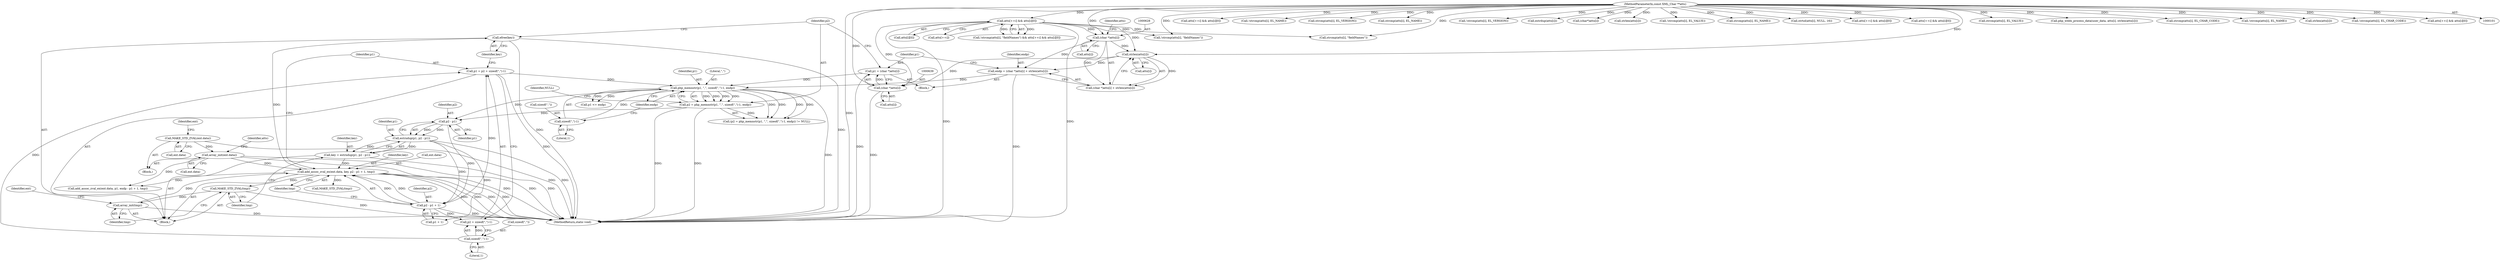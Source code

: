 digraph "1_php-src_c4cca4c20e75359c9a13a1f9a36cb7b4e9601d29?w=1@API" {
"1000687" [label="(Call,efree(key))"];
"1000668" [label="(Call,add_assoc_zval_ex(ent.data, key, p2 - p1 + 1, tmp))"];
"1000584" [label="(Call,array_init(ent.data))"];
"1000580" [label="(Call,MAKE_STD_ZVAL(ent.data))"];
"1000657" [label="(Call,key = estrndup(p1, p2 - p1))"];
"1000659" [label="(Call,estrndup(p1, p2 - p1))"];
"1000661" [label="(Call,p2 - p1)"];
"1000645" [label="(Call,p2 = php_memnstr(p1, \",\", sizeof(\",\")-1, endp))"];
"1000647" [label="(Call,php_memnstr(p1, \",\", sizeof(\",\")-1, endp))"];
"1000679" [label="(Call,p1 = p2 + sizeof(\",\")-1)"];
"1000673" [label="(Call,p2 - p1 + 1)"];
"1000683" [label="(Call,sizeof(\",\")-1)"];
"1000636" [label="(Call,p1 = (char *)atts[i])"];
"1000638" [label="(Call,(char *)atts[i])"];
"1000608" [label="(Call,atts[++i] && atts[i][0])"];
"1000104" [label="(MethodParameterIn,const XML_Char **atts)"];
"1000632" [label="(Call,strlen(atts[i]))"];
"1000627" [label="(Call,(char *)atts[i])"];
"1000650" [label="(Call,sizeof(\",\")-1)"];
"1000624" [label="(Call,endp = (char *)atts[i] + strlen(atts[i]))"];
"1000666" [label="(Call,array_init(tmp))"];
"1000664" [label="(Call,MAKE_STD_ZVAL(tmp))"];
"1000678" [label="(Identifier,tmp)"];
"1000687" [label="(Call,efree(key))"];
"1000362" [label="(Call,atts[++i] && atts[i][0])"];
"1000651" [label="(Call,sizeof(\",\"))"];
"1000864" [label="(MethodReturn,static void)"];
"1000581" [label="(Call,ent.data)"];
"1000532" [label="(Call,!strcmp(atts[i], EL_NAME))"];
"1000134" [label="(Call,strcmp(atts[i], EL_VERSION))"];
"1000653" [label="(Literal,1)"];
"1000586" [label="(Identifier,ent)"];
"1000658" [label="(Identifier,key)"];
"1000757" [label="(Call,strcmp(atts[i], EL_NAME))"];
"1000585" [label="(Call,ent.data)"];
"1000602" [label="(Call,!strcmp(atts[i], \"fieldNames\"))"];
"1000133" [label="(Call,!strcmp(atts[i], EL_VERSION))"];
"1000644" [label="(Call,(p2 = php_memnstr(p1, \",\", sizeof(\",\")-1, endp)) != NULL)"];
"1000561" [label="(Call,estrdup(atts[i]))"];
"1000584" [label="(Call,array_init(ent.data))"];
"1000613" [label="(Call,atts[i][0])"];
"1000797" [label="(Call,(char*)atts[i])"];
"1000803" [label="(Call,strlen(atts[i]))"];
"1000625" [label="(Identifier,endp)"];
"1000669" [label="(Call,ent.data)"];
"1000662" [label="(Identifier,p2)"];
"1000356" [label="(Call,!strcmp(atts[i], EL_VALUE))"];
"1000104" [label="(MethodParameterIn,const XML_Char **atts)"];
"1000533" [label="(Call,strcmp(atts[i], EL_NAME))"];
"1000629" [label="(Call,atts[i])"];
"1000281" [label="(Call,strtol(atts[i], NULL, 16))"];
"1000640" [label="(Call,atts[i])"];
"1000670" [label="(Identifier,ent)"];
"1000646" [label="(Identifier,p2)"];
"1000672" [label="(Identifier,key)"];
"1000655" [label="(Identifier,NULL)"];
"1000609" [label="(Call,atts[++i])"];
"1000681" [label="(Call,p2 + sizeof(\",\")-1)"];
"1000660" [label="(Identifier,p1)"];
"1000657" [label="(Call,key = estrndup(p1, p2 - p1))"];
"1000627" [label="(Call,(char *)atts[i])"];
"1000580" [label="(Call,MAKE_STD_ZVAL(ent.data))"];
"1000762" [label="(Call,atts[++i] && atts[i][0])"];
"1000679" [label="(Call,p1 = p2 + sizeof(\",\")-1)"];
"1000649" [label="(Literal,\",\")"];
"1000262" [label="(Call,atts[++i] && atts[i][0])"];
"1000673" [label="(Call,p2 - p1 + 1)"];
"1000603" [label="(Call,strcmp(atts[i], \"fieldNames\"))"];
"1000357" [label="(Call,strcmp(atts[i], EL_VALUE))"];
"1000401" [label="(Call,php_wddx_process_data(user_data, atts[i], strlen(atts[i])))"];
"1000589" [label="(Identifier,atts)"];
"1000684" [label="(Call,sizeof(\",\"))"];
"1000257" [label="(Call,strcmp(atts[i], EL_CHAR_CODE))"];
"1000648" [label="(Identifier,p1)"];
"1000601" [label="(Call,!strcmp(atts[i], \"fieldNames\") && atts[++i] && atts[i][0])"];
"1000667" [label="(Identifier,tmp)"];
"1000686" [label="(Literal,1)"];
"1000645" [label="(Call,p2 = php_memnstr(p1, \",\", sizeof(\",\")-1, endp))"];
"1000663" [label="(Identifier,p1)"];
"1000690" [label="(Call,p1 <= endp)"];
"1000756" [label="(Call,!strcmp(atts[i], EL_NAME))"];
"1000618" [label="(Block,)"];
"1000632" [label="(Call,strlen(atts[i]))"];
"1000668" [label="(Call,add_assoc_zval_ex(ent.data, key, p2 - p1 + 1, tmp))"];
"1000406" [label="(Call,strlen(atts[i]))"];
"1000633" [label="(Call,atts[i])"];
"1000647" [label="(Call,php_memnstr(p1, \",\", sizeof(\",\")-1, endp))"];
"1000659" [label="(Call,estrndup(p1, p2 - p1))"];
"1000638" [label="(Call,(char *)atts[i])"];
"1000256" [label="(Call,!strcmp(atts[i], EL_CHAR_CODE))"];
"1000698" [label="(Call,add_assoc_zval_ex(ent.data, p1, endp - p1 + 1, tmp))"];
"1000656" [label="(Block,)"];
"1000626" [label="(Call,(char *)atts[i] + strlen(atts[i]))"];
"1000675" [label="(Call,p1 + 1)"];
"1000538" [label="(Call,atts[++i] && atts[i][0])"];
"1000637" [label="(Identifier,p1)"];
"1000688" [label="(Identifier,key)"];
"1000634" [label="(Identifier,atts)"];
"1000650" [label="(Call,sizeof(\",\")-1)"];
"1000666" [label="(Call,array_init(tmp))"];
"1000654" [label="(Identifier,endp)"];
"1000636" [label="(Call,p1 = (char *)atts[i])"];
"1000680" [label="(Identifier,p1)"];
"1000665" [label="(Identifier,tmp)"];
"1000664" [label="(Call,MAKE_STD_ZVAL(tmp))"];
"1000683" [label="(Call,sizeof(\",\")-1)"];
"1000661" [label="(Call,p2 - p1)"];
"1000624" [label="(Call,endp = (char *)atts[i] + strlen(atts[i]))"];
"1000674" [label="(Identifier,p2)"];
"1000608" [label="(Call,atts[++i] && atts[i][0])"];
"1000694" [label="(Call,MAKE_STD_ZVAL(tmp))"];
"1000572" [label="(Block,)"];
"1000687" -> "1000656"  [label="AST: "];
"1000687" -> "1000688"  [label="CFG: "];
"1000688" -> "1000687"  [label="AST: "];
"1000646" -> "1000687"  [label="CFG: "];
"1000687" -> "1000864"  [label="DDG: "];
"1000687" -> "1000864"  [label="DDG: "];
"1000668" -> "1000687"  [label="DDG: "];
"1000668" -> "1000656"  [label="AST: "];
"1000668" -> "1000678"  [label="CFG: "];
"1000669" -> "1000668"  [label="AST: "];
"1000672" -> "1000668"  [label="AST: "];
"1000673" -> "1000668"  [label="AST: "];
"1000678" -> "1000668"  [label="AST: "];
"1000680" -> "1000668"  [label="CFG: "];
"1000668" -> "1000864"  [label="DDG: "];
"1000668" -> "1000864"  [label="DDG: "];
"1000668" -> "1000864"  [label="DDG: "];
"1000668" -> "1000864"  [label="DDG: "];
"1000668" -> "1000664"  [label="DDG: "];
"1000584" -> "1000668"  [label="DDG: "];
"1000657" -> "1000668"  [label="DDG: "];
"1000673" -> "1000668"  [label="DDG: "];
"1000673" -> "1000668"  [label="DDG: "];
"1000666" -> "1000668"  [label="DDG: "];
"1000668" -> "1000694"  [label="DDG: "];
"1000668" -> "1000698"  [label="DDG: "];
"1000584" -> "1000572"  [label="AST: "];
"1000584" -> "1000585"  [label="CFG: "];
"1000585" -> "1000584"  [label="AST: "];
"1000589" -> "1000584"  [label="CFG: "];
"1000584" -> "1000864"  [label="DDG: "];
"1000584" -> "1000864"  [label="DDG: "];
"1000580" -> "1000584"  [label="DDG: "];
"1000584" -> "1000698"  [label="DDG: "];
"1000580" -> "1000572"  [label="AST: "];
"1000580" -> "1000581"  [label="CFG: "];
"1000581" -> "1000580"  [label="AST: "];
"1000586" -> "1000580"  [label="CFG: "];
"1000580" -> "1000864"  [label="DDG: "];
"1000657" -> "1000656"  [label="AST: "];
"1000657" -> "1000659"  [label="CFG: "];
"1000658" -> "1000657"  [label="AST: "];
"1000659" -> "1000657"  [label="AST: "];
"1000665" -> "1000657"  [label="CFG: "];
"1000657" -> "1000864"  [label="DDG: "];
"1000659" -> "1000657"  [label="DDG: "];
"1000659" -> "1000657"  [label="DDG: "];
"1000659" -> "1000661"  [label="CFG: "];
"1000660" -> "1000659"  [label="AST: "];
"1000661" -> "1000659"  [label="AST: "];
"1000659" -> "1000864"  [label="DDG: "];
"1000661" -> "1000659"  [label="DDG: "];
"1000661" -> "1000659"  [label="DDG: "];
"1000659" -> "1000673"  [label="DDG: "];
"1000659" -> "1000675"  [label="DDG: "];
"1000661" -> "1000663"  [label="CFG: "];
"1000662" -> "1000661"  [label="AST: "];
"1000663" -> "1000661"  [label="AST: "];
"1000645" -> "1000661"  [label="DDG: "];
"1000647" -> "1000661"  [label="DDG: "];
"1000661" -> "1000673"  [label="DDG: "];
"1000645" -> "1000644"  [label="AST: "];
"1000645" -> "1000647"  [label="CFG: "];
"1000646" -> "1000645"  [label="AST: "];
"1000647" -> "1000645"  [label="AST: "];
"1000655" -> "1000645"  [label="CFG: "];
"1000645" -> "1000864"  [label="DDG: "];
"1000645" -> "1000864"  [label="DDG: "];
"1000645" -> "1000644"  [label="DDG: "];
"1000647" -> "1000645"  [label="DDG: "];
"1000647" -> "1000645"  [label="DDG: "];
"1000647" -> "1000645"  [label="DDG: "];
"1000647" -> "1000645"  [label="DDG: "];
"1000647" -> "1000654"  [label="CFG: "];
"1000648" -> "1000647"  [label="AST: "];
"1000649" -> "1000647"  [label="AST: "];
"1000650" -> "1000647"  [label="AST: "];
"1000654" -> "1000647"  [label="AST: "];
"1000647" -> "1000864"  [label="DDG: "];
"1000647" -> "1000644"  [label="DDG: "];
"1000647" -> "1000644"  [label="DDG: "];
"1000647" -> "1000644"  [label="DDG: "];
"1000647" -> "1000644"  [label="DDG: "];
"1000679" -> "1000647"  [label="DDG: "];
"1000636" -> "1000647"  [label="DDG: "];
"1000650" -> "1000647"  [label="DDG: "];
"1000624" -> "1000647"  [label="DDG: "];
"1000647" -> "1000690"  [label="DDG: "];
"1000647" -> "1000690"  [label="DDG: "];
"1000679" -> "1000656"  [label="AST: "];
"1000679" -> "1000681"  [label="CFG: "];
"1000680" -> "1000679"  [label="AST: "];
"1000681" -> "1000679"  [label="AST: "];
"1000688" -> "1000679"  [label="CFG: "];
"1000679" -> "1000864"  [label="DDG: "];
"1000673" -> "1000679"  [label="DDG: "];
"1000683" -> "1000679"  [label="DDG: "];
"1000673" -> "1000675"  [label="CFG: "];
"1000674" -> "1000673"  [label="AST: "];
"1000675" -> "1000673"  [label="AST: "];
"1000678" -> "1000673"  [label="CFG: "];
"1000673" -> "1000864"  [label="DDG: "];
"1000673" -> "1000681"  [label="DDG: "];
"1000683" -> "1000681"  [label="AST: "];
"1000683" -> "1000686"  [label="CFG: "];
"1000684" -> "1000683"  [label="AST: "];
"1000686" -> "1000683"  [label="AST: "];
"1000681" -> "1000683"  [label="CFG: "];
"1000683" -> "1000681"  [label="DDG: "];
"1000636" -> "1000618"  [label="AST: "];
"1000636" -> "1000638"  [label="CFG: "];
"1000637" -> "1000636"  [label="AST: "];
"1000638" -> "1000636"  [label="AST: "];
"1000646" -> "1000636"  [label="CFG: "];
"1000636" -> "1000864"  [label="DDG: "];
"1000638" -> "1000636"  [label="DDG: "];
"1000638" -> "1000640"  [label="CFG: "];
"1000639" -> "1000638"  [label="AST: "];
"1000640" -> "1000638"  [label="AST: "];
"1000638" -> "1000864"  [label="DDG: "];
"1000608" -> "1000638"  [label="DDG: "];
"1000632" -> "1000638"  [label="DDG: "];
"1000104" -> "1000638"  [label="DDG: "];
"1000608" -> "1000601"  [label="AST: "];
"1000608" -> "1000609"  [label="CFG: "];
"1000608" -> "1000613"  [label="CFG: "];
"1000609" -> "1000608"  [label="AST: "];
"1000613" -> "1000608"  [label="AST: "];
"1000601" -> "1000608"  [label="CFG: "];
"1000608" -> "1000864"  [label="DDG: "];
"1000608" -> "1000864"  [label="DDG: "];
"1000608" -> "1000602"  [label="DDG: "];
"1000608" -> "1000603"  [label="DDG: "];
"1000608" -> "1000601"  [label="DDG: "];
"1000608" -> "1000601"  [label="DDG: "];
"1000104" -> "1000608"  [label="DDG: "];
"1000608" -> "1000627"  [label="DDG: "];
"1000608" -> "1000632"  [label="DDG: "];
"1000104" -> "1000101"  [label="AST: "];
"1000104" -> "1000864"  [label="DDG: "];
"1000104" -> "1000133"  [label="DDG: "];
"1000104" -> "1000134"  [label="DDG: "];
"1000104" -> "1000256"  [label="DDG: "];
"1000104" -> "1000257"  [label="DDG: "];
"1000104" -> "1000262"  [label="DDG: "];
"1000104" -> "1000281"  [label="DDG: "];
"1000104" -> "1000356"  [label="DDG: "];
"1000104" -> "1000357"  [label="DDG: "];
"1000104" -> "1000362"  [label="DDG: "];
"1000104" -> "1000401"  [label="DDG: "];
"1000104" -> "1000406"  [label="DDG: "];
"1000104" -> "1000532"  [label="DDG: "];
"1000104" -> "1000533"  [label="DDG: "];
"1000104" -> "1000538"  [label="DDG: "];
"1000104" -> "1000561"  [label="DDG: "];
"1000104" -> "1000602"  [label="DDG: "];
"1000104" -> "1000603"  [label="DDG: "];
"1000104" -> "1000627"  [label="DDG: "];
"1000104" -> "1000632"  [label="DDG: "];
"1000104" -> "1000756"  [label="DDG: "];
"1000104" -> "1000757"  [label="DDG: "];
"1000104" -> "1000762"  [label="DDG: "];
"1000104" -> "1000797"  [label="DDG: "];
"1000104" -> "1000803"  [label="DDG: "];
"1000632" -> "1000626"  [label="AST: "];
"1000632" -> "1000633"  [label="CFG: "];
"1000633" -> "1000632"  [label="AST: "];
"1000626" -> "1000632"  [label="CFG: "];
"1000632" -> "1000624"  [label="DDG: "];
"1000632" -> "1000626"  [label="DDG: "];
"1000627" -> "1000632"  [label="DDG: "];
"1000627" -> "1000626"  [label="AST: "];
"1000627" -> "1000629"  [label="CFG: "];
"1000628" -> "1000627"  [label="AST: "];
"1000629" -> "1000627"  [label="AST: "];
"1000634" -> "1000627"  [label="CFG: "];
"1000627" -> "1000624"  [label="DDG: "];
"1000627" -> "1000626"  [label="DDG: "];
"1000650" -> "1000653"  [label="CFG: "];
"1000651" -> "1000650"  [label="AST: "];
"1000653" -> "1000650"  [label="AST: "];
"1000654" -> "1000650"  [label="CFG: "];
"1000624" -> "1000618"  [label="AST: "];
"1000624" -> "1000626"  [label="CFG: "];
"1000625" -> "1000624"  [label="AST: "];
"1000626" -> "1000624"  [label="AST: "];
"1000637" -> "1000624"  [label="CFG: "];
"1000624" -> "1000864"  [label="DDG: "];
"1000666" -> "1000656"  [label="AST: "];
"1000666" -> "1000667"  [label="CFG: "];
"1000667" -> "1000666"  [label="AST: "];
"1000670" -> "1000666"  [label="CFG: "];
"1000666" -> "1000864"  [label="DDG: "];
"1000664" -> "1000666"  [label="DDG: "];
"1000664" -> "1000656"  [label="AST: "];
"1000664" -> "1000665"  [label="CFG: "];
"1000665" -> "1000664"  [label="AST: "];
"1000667" -> "1000664"  [label="CFG: "];
"1000664" -> "1000864"  [label="DDG: "];
}
